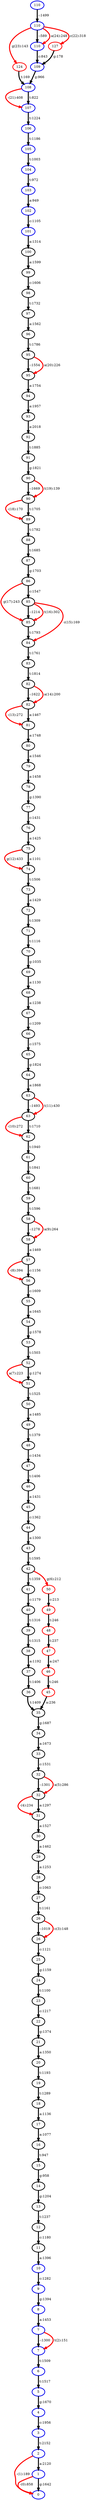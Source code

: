 digraph {
 0 [penwidth=3,label="0",color="blue2"]
 1 [penwidth=3,label="1",color="blue2"]
 2 [penwidth=3,label="2",color="blue2"]
 3 [penwidth=3,label="3",color="blue2"]
 4 [penwidth=3,label="4",color="blue2"]
 5 [penwidth=3,label="5",color="blue2"]
 6 [penwidth=3,label="6",color="blue2"]
 7 [penwidth=3,label="7",color="blue2"]
 8 [penwidth=3,label="7",color="blue2"]
 9 [penwidth=3,label="8",color="blue2"]
 10 [penwidth=3,label="9",color="blue2"]
 11 [penwidth=3,label="10",color="blue2"]
 12 [penwidth=3,label="11",color="black"]
 13 [penwidth=3,label="12",color="black"]
 14 [penwidth=3,label="13",color="black"]
 15 [penwidth=3,label="14",color="black"]
 16 [penwidth=3,label="15",color="black"]
 17 [penwidth=3,label="16",color="black"]
 18 [penwidth=3,label="17",color="black"]
 19 [penwidth=3,label="18",color="black"]
 20 [penwidth=3,label="19",color="black"]
 21 [penwidth=3,label="20",color="black"]
 22 [penwidth=3,label="21",color="black"]
 23 [penwidth=3,label="22",color="black"]
 24 [penwidth=3,label="23",color="black"]
 25 [penwidth=3,label="24",color="black"]
 26 [penwidth=3,label="25",color="black"]
 27 [penwidth=3,label="26",color="black"]
 28 [penwidth=3,label="26",color="black"]
 29 [penwidth=3,label="27",color="black"]
 30 [penwidth=3,label="28",color="black"]
 31 [penwidth=3,label="29",color="black"]
 32 [penwidth=3,label="30",color="black"]
 33 [penwidth=3,label="31",color="black"]
 34 [penwidth=3,label="32",color="black"]
 35 [penwidth=3,label="32",color="black"]
 36 [penwidth=3,label="33",color="black"]
 37 [penwidth=3,label="34",color="black"]
 38 [penwidth=3,label="35",color="black"]
 39 [penwidth=3,label="36",color="black"]
 40 [penwidth=3,label="37",color="black"]
 41 [penwidth=3,label="38",color="black"]
 42 [penwidth=3,label="39",color="black"]
 43 [penwidth=3,label="40",color="black"]
 44 [penwidth=3,label="41",color="black"]
 45 [penwidth=3,color="red"]
 46 [penwidth=3,color="red"]
 47 [penwidth=3,color="red"]
 48 [penwidth=3,color="red"]
 49 [penwidth=3,color="red"]
 50 [penwidth=3,color="red"]
 51 [penwidth=3,label="42",color="black"]
 52 [penwidth=3,label="43",color="black"]
 53 [penwidth=3,label="44",color="black"]
 54 [penwidth=3,label="45",color="black"]
 55 [penwidth=3,label="46",color="black"]
 56 [penwidth=3,label="47",color="black"]
 57 [penwidth=3,label="48",color="black"]
 58 [penwidth=3,label="49",color="black"]
 59 [penwidth=3,label="50",color="black"]
 60 [penwidth=3,label="51",color="black"]
 61 [penwidth=3,label="52",color="black"]
 62 [penwidth=3,label="53",color="black"]
 63 [penwidth=3,label="54",color="black"]
 64 [penwidth=3,label="55",color="black"]
 65 [penwidth=3,label="56",color="black"]
 66 [penwidth=3,label="57",color="black"]
 67 [penwidth=3,label="58",color="black"]
 68 [penwidth=3,label="58",color="black"]
 69 [penwidth=3,label="59",color="black"]
 70 [penwidth=3,label="60",color="black"]
 71 [penwidth=3,label="61",color="black"]
 72 [penwidth=3,label="62",color="black"]
 73 [penwidth=3,label="63",color="black"]
 74 [penwidth=3,label="63",color="black"]
 75 [penwidth=3,label="64",color="black"]
 76 [penwidth=3,label="65",color="black"]
 77 [penwidth=3,label="66",color="black"]
 78 [penwidth=3,label="67",color="black"]
 79 [penwidth=3,label="68",color="black"]
 80 [penwidth=3,label="69",color="black"]
 81 [penwidth=3,label="70",color="black"]
 82 [penwidth=3,label="71",color="black"]
 83 [penwidth=3,label="72",color="black"]
 84 [penwidth=3,label="73",color="black"]
 85 [penwidth=3,label="74",color="black"]
 86 [penwidth=3,label="75",color="black"]
 87 [penwidth=3,label="76",color="black"]
 88 [penwidth=3,label="77",color="black"]
 89 [penwidth=3,label="78",color="black"]
 90 [penwidth=3,label="79",color="black"]
 91 [penwidth=3,label="80",color="black"]
 92 [penwidth=3,label="81",color="black"]
 93 [penwidth=3,label="82",color="black"]
 94 [penwidth=3,label="82",color="black"]
 95 [penwidth=3,label="83",color="black"]
 96 [penwidth=3,label="84",color="black"]
 97 [penwidth=3,label="85",color="black"]
 98 [penwidth=3,label="85",color="black"]
 99 [penwidth=3,label="86",color="black"]
 100 [penwidth=3,label="87",color="black"]
 101 [penwidth=3,label="88",color="black"]
 102 [penwidth=3,label="89",color="black"]
 103 [penwidth=3,label="90",color="black"]
 104 [penwidth=3,label="90",color="black"]
 105 [penwidth=3,label="91",color="black"]
 106 [penwidth=3,label="92",color="black"]
 107 [penwidth=3,label="93",color="black"]
 108 [penwidth=3,label="94",color="black"]
 109 [penwidth=3,label="95",color="black"]
 110 [penwidth=3,label="95",color="black"]
 111 [penwidth=3,label="96",color="black"]
 112 [penwidth=3,label="97",color="black"]
 113 [penwidth=3,label="98",color="black"]
 114 [penwidth=3,label="99",color="black"]
 115 [penwidth=3,label="100",color="black"]
 116 [penwidth=3,label="101",color="blue2"]
 117 [penwidth=3,label="102",color="blue2"]
 118 [penwidth=3,label="103",color="blue2"]
 119 [penwidth=3,label="104",color="blue2"]
 120 [penwidth=3,label="105",color="blue2"]
 121 [penwidth=3,label="106",color="blue2"]
 122 [penwidth=3,label="107",color="blue2"]
 123 [penwidth=3,label="108",color="blue2"]
 124 [penwidth=3,color="red"]
 125 [penwidth=3,label="109",color="blue2"]
 126 [penwidth=3,label="110",color="blue2"]
 127 [penwidth=3,color="red"]
 128 [penwidth=3,label="110",color="blue2"]
 129 [penwidth=3,label="110",color="blue2"]
  1 -> 0[penwidth=4,weight=1,label=" -(0):858",color="red"]
  1 -> 0[penwidth=4,weight=10,label=" g:1642  ",color="black"]
  2 -> 0[penwidth=4,weight=1,label=" -(1):189",color="red"]
  2 -> 1[penwidth=4,weight=10,label=" a:2120  ",color="black"]
  3 -> 2[penwidth=4,weight=10,label=" t:2152  ",color="black"]
  4 -> 3[penwidth=4,weight=10,label=" c:1956  ",color="black"]
  5 -> 4[penwidth=4,weight=10,label=" g:1670  ",color="black"]
  6 -> 5[penwidth=4,weight=10,label=" t:1517  ",color="black"]
  7 -> 6[penwidth=4,weight=10,label=" t:1509  ",color="black"]
  8 -> 7[penwidth=4,weight=10,label=" -:1300  ",color="black"]
  8 -> 7[penwidth=4,weight=1,label=" t(2):151",color="red"]
  9 -> 8[penwidth=4,weight=10,label=" a:1453  ",color="black"]
  10 -> 9[penwidth=4,weight=10,label=" g:1394  ",color="black"]
  11 -> 10[penwidth=4,weight=10,label=" c:1282  ",color="black"]
  12 -> 11[penwidth=4,weight=10,label=" a:1396  ",color="black"]
  13 -> 12[penwidth=4,weight=10,label=" c:1180  ",color="black"]
  14 -> 13[penwidth=4,weight=10,label=" t:1237  ",color="black"]
  15 -> 14[penwidth=4,weight=10,label=" g:1204  ",color="black"]
  16 -> 15[penwidth=4,weight=10,label=" g:958  ",color="black"]
  17 -> 16[penwidth=4,weight=10,label=" t:947  ",color="black"]
  18 -> 17[penwidth=4,weight=10,label=" a:1077  ",color="black"]
  19 -> 18[penwidth=4,weight=10,label=" a:1136  ",color="black"]
  20 -> 19[penwidth=4,weight=10,label=" t:1289  ",color="black"]
  21 -> 20[penwidth=4,weight=10,label=" t:1193  ",color="black"]
  22 -> 21[penwidth=4,weight=10,label=" a:1350  ",color="black"]
  23 -> 22[penwidth=4,weight=10,label=" g:1374  ",color="black"]
  24 -> 23[penwidth=4,weight=10,label=" c:1217  ",color="black"]
  25 -> 24[penwidth=4,weight=10,label=" t:1100  ",color="black"]
  26 -> 25[penwidth=4,weight=10,label=" g:1159  ",color="black"]
  27 -> 26[penwidth=4,weight=10,label=" c:1121  ",color="black"]
  28 -> 27[penwidth=4,weight=10,label=" -:1019  ",color="black"]
  28 -> 27[penwidth=4,weight=1,label=" c(3):148",color="red"]
  29 -> 28[penwidth=4,weight=10,label=" t:1161  ",color="black"]
  30 -> 29[penwidth=4,weight=10,label=" c:1063  ",color="black"]
  31 -> 30[penwidth=4,weight=10,label=" a:1253  ",color="black"]
  32 -> 31[penwidth=4,weight=10,label=" a:1462  ",color="black"]
  33 -> 32[penwidth=4,weight=10,label=" a:1527  ",color="black"]
  34 -> 33[penwidth=4,weight=1,label=" -(4):234",color="red"]
  34 -> 33[penwidth=4,weight=10,label=" a:1297  ",color="black"]
  35 -> 34[penwidth=4,weight=10,label=" -:1301  ",color="black"]
  35 -> 34[penwidth=4,weight=1,label=" a(5):286",color="red"]
  36 -> 35[penwidth=4,weight=10,label=" c:1531  ",color="black"]
  37 -> 36[penwidth=4,weight=10,label=" a:1673  ",color="black"]
  38 -> 37[penwidth=4,weight=10,label=" g:1687  ",color="black"]
  39 -> 38[penwidth=4,weight=10,label=" t:1409  ",color="black"]
  40 -> 39[penwidth=4,weight=10,label=" t:1406  ",color="black"]
  41 -> 40[penwidth=4,weight=10,label=" a:1192  ",color="black"]
  42 -> 41[penwidth=4,weight=10,label=" t:1315  ",color="black"]
  43 -> 42[penwidth=4,weight=10,label=" t:1316  ",color="black"]
  44 -> 43[penwidth=4,weight=10,label=" c:1179  ",color="black"]
  45 -> 38[penwidth=4,weight=10,label=" a:236  ",color="black"]
  46 -> 45[penwidth=4,weight=10,label=" t:246  ",color="black"]
  47 -> 46[penwidth=4,weight=10,label=" a:247  ",color="black"]
  48 -> 47[penwidth=4,weight=10,label=" t:237  ",color="black"]
  49 -> 48[penwidth=4,weight=10,label=" t:246  ",color="black"]
  50 -> 49[penwidth=4,weight=10,label=" c:213  ",color="black"]
  51 -> 50[penwidth=4,weight=1,label=" g(6):212",color="red"]
  51 -> 44[penwidth=4,weight=10,label=" t:1359  ",color="black"]
  52 -> 51[penwidth=4,weight=10,label=" t:1595  ",color="black"]
  53 -> 52[penwidth=4,weight=10,label=" a:1300  ",color="black"]
  54 -> 53[penwidth=4,weight=10,label=" c:1362  ",color="black"]
  55 -> 54[penwidth=4,weight=10,label=" a:1431  ",color="black"]
  56 -> 55[penwidth=4,weight=10,label=" t:1406  ",color="black"]
  57 -> 56[penwidth=4,weight=10,label=" c:1434  ",color="black"]
  58 -> 57[penwidth=4,weight=10,label=" t:1379  ",color="black"]
  59 -> 58[penwidth=4,weight=10,label=" a:1485  ",color="black"]
  60 -> 59[penwidth=4,weight=10,label=" t:1525  ",color="black"]
  61 -> 60[penwidth=4,weight=1,label=" a(7):223",color="red"]
  61 -> 60[penwidth=4,weight=10,label=" g:1274  ",color="black"]
  62 -> 61[penwidth=4,weight=10,label=" t:1503  ",color="black"]
  63 -> 62[penwidth=4,weight=10,label=" g:1578  ",color="black"]
  64 -> 63[penwidth=4,weight=10,label=" a:1645  ",color="black"]
  65 -> 64[penwidth=4,weight=10,label=" c:1609  ",color="black"]
  66 -> 65[penwidth=4,weight=1,label=" -(8):394",color="red"]
  66 -> 65[penwidth=4,weight=10,label=" c:1156  ",color="black"]
  67 -> 66[penwidth=4,weight=10,label=" a:1469  ",color="black"]
  68 -> 67[penwidth=4,weight=10,label=" -:1278  ",color="black"]
  68 -> 67[penwidth=4,weight=1,label=" a(9):264",color="red"]
  69 -> 68[penwidth=4,weight=10,label=" t:1596  ",color="black"]
  70 -> 69[penwidth=4,weight=10,label=" t:1681  ",color="black"]
  71 -> 70[penwidth=4,weight=10,label=" t:1841  ",color="black"]
  72 -> 71[penwidth=4,weight=10,label=" t:1940  ",color="black"]
  73 -> 72[penwidth=4,weight=1,label=" -(10):272",color="red"]
  73 -> 72[penwidth=4,weight=10,label=" t:1710  ",color="black"]
  74 -> 73[penwidth=4,weight=10,label=" -:1493  ",color="black"]
  74 -> 73[penwidth=4,weight=1,label=" t(11):430",color="red"]
  75 -> 74[penwidth=4,weight=10,label=" a:1868  ",color="black"]
  76 -> 75[penwidth=4,weight=10,label=" g:1824  ",color="black"]
  77 -> 76[penwidth=4,weight=10,label=" c:1575  ",color="black"]
  78 -> 77[penwidth=4,weight=10,label=" c:1209  ",color="black"]
  79 -> 78[penwidth=4,weight=10,label=" a:1238  ",color="black"]
  80 -> 79[penwidth=4,weight=10,label=" a:1130  ",color="black"]
  81 -> 80[penwidth=4,weight=10,label=" g:1035  ",color="black"]
  82 -> 81[penwidth=4,weight=10,label=" t:1116  ",color="black"]
  83 -> 82[penwidth=4,weight=10,label=" t:1309  ",color="black"]
  84 -> 83[penwidth=4,weight=10,label=" a:1429  ",color="black"]
  85 -> 84[penwidth=4,weight=10,label=" t:1506  ",color="black"]
  86 -> 85[penwidth=4,weight=1,label=" g(12):433",color="red"]
  86 -> 85[penwidth=4,weight=10,label=" a:1101  ",color="black"]
  87 -> 86[penwidth=4,weight=10,label=" a:1425  ",color="black"]
  88 -> 87[penwidth=4,weight=10,label=" c:1431  ",color="black"]
  89 -> 88[penwidth=4,weight=10,label=" g:1390  ",color="black"]
  90 -> 89[penwidth=4,weight=10,label=" a:1458  ",color="black"]
  91 -> 90[penwidth=4,weight=10,label=" a:1546  ",color="black"]
  92 -> 91[penwidth=4,weight=10,label=" a:1748  ",color="black"]
  93 -> 92[penwidth=4,weight=1,label=" -(13):272",color="red"]
  93 -> 92[penwidth=4,weight=10,label=" a:1467  ",color="black"]
  94 -> 93[penwidth=4,weight=10,label=" -:1622  ",color="black"]
  94 -> 93[penwidth=4,weight=1,label=" a(14):200",color="red"]
  95 -> 94[penwidth=4,weight=10,label=" t:1814  ",color="black"]
  96 -> 95[penwidth=4,weight=10,label=" t:1761  ",color="black"]
  97 -> 96[penwidth=4,weight=10,label=" t:1793  ",color="black"]
  98 -> 96[penwidth=4,weight=1,label=" c(15):169",color="red"]
  98 -> 97[penwidth=4,weight=10,label=" -:1214  ",color="black"]
  98 -> 97[penwidth=4,weight=1,label=" t(16):302",color="red"]
  99 -> 97[penwidth=4,weight=1,label=" g(17):243",color="red"]
  99 -> 98[penwidth=4,weight=10,label=" c:1547  ",color="black"]
  100 -> 99[penwidth=4,weight=10,label=" g:1703  ",color="black"]
  101 -> 100[penwidth=4,weight=10,label=" t:1685  ",color="black"]
  102 -> 101[penwidth=4,weight=10,label=" t:1782  ",color="black"]
  103 -> 102[penwidth=4,weight=1,label=" -(18):170",color="red"]
  103 -> 102[penwidth=4,weight=10,label=" t:1705  ",color="black"]
  104 -> 103[penwidth=4,weight=10,label=" -:1669  ",color="black"]
  104 -> 103[penwidth=4,weight=1,label=" t(19):139",color="red"]
  105 -> 104[penwidth=4,weight=10,label=" g:1821  ",color="black"]
  106 -> 105[penwidth=4,weight=10,label=" t:1885  ",color="black"]
  107 -> 106[penwidth=4,weight=10,label=" a:2018  ",color="black"]
  108 -> 107[penwidth=4,weight=10,label=" a:1957  ",color="black"]
  109 -> 108[penwidth=4,weight=10,label=" a:1754  ",color="black"]
  110 -> 109[penwidth=4,weight=10,label=" -:1554  ",color="black"]
  110 -> 109[penwidth=4,weight=1,label=" a(20):226",color="red"]
  111 -> 110[penwidth=4,weight=10,label=" t:1786  ",color="black"]
  112 -> 111[penwidth=4,weight=10,label=" a:1562  ",color="black"]
  113 -> 112[penwidth=4,weight=10,label=" t:1732  ",color="black"]
  114 -> 113[penwidth=4,weight=10,label=" c:1606  ",color="black"]
  115 -> 114[penwidth=4,weight=10,label=" a:1599  ",color="black"]
  116 -> 115[penwidth=4,weight=10,label=" a:1314  ",color="black"]
  117 -> 116[penwidth=4,weight=10,label=" c:1105  ",color="black"]
  118 -> 117[penwidth=4,weight=10,label=" a:949  ",color="black"]
  119 -> 118[penwidth=4,weight=10,label=" t:972  ",color="black"]
  120 -> 119[penwidth=4,weight=10,label=" t:1003  ",color="black"]
  121 -> 120[penwidth=4,weight=10,label=" t:1186  ",color="black"]
  122 -> 121[penwidth=4,weight=10,label=" t:1224  ",color="black"]
  123 -> 122[penwidth=4,weight=1,label=" -(21):408",color="red"]
  123 -> 122[penwidth=4,weight=10,label=" t:822  ",color="black"]
  124 -> 123[penwidth=4,weight=10,label=" t:169  ",color="black"]
  125 -> 123[penwidth=4,weight=10,label=" g:966  ",color="black"]
  126 -> 125[penwidth=4,weight=10,label=" c:843  ",color="black"]
  127 -> 125[penwidth=4,weight=10,label=" g:178  ",color="black"]
  128 -> 126[penwidth=4,weight=10,label=" -:589  ",color="black"]
  128 -> 127[penwidth=4,weight=1,label=" c(22):318",color="red"]
  128 -> 124[penwidth=4,weight=1,label=" g(23):143",color="red"]
  128 -> 126[penwidth=4,weight=1,label=" a(24):248",color="red"]
  129 -> 128[penwidth=4,weight=10,label=" -:1499  ",color="black"]
}

